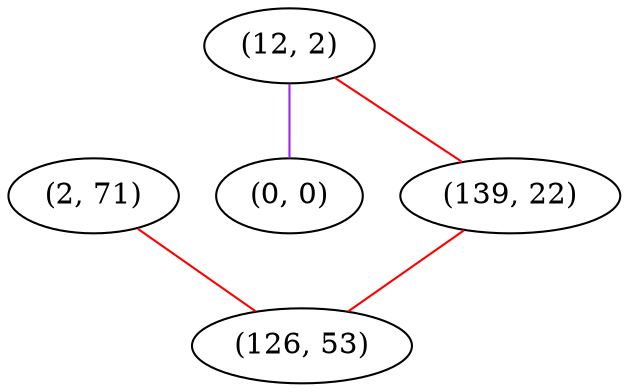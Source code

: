 graph "" {
"(2, 71)";
"(12, 2)";
"(0, 0)";
"(139, 22)";
"(126, 53)";
"(2, 71)" -- "(126, 53)"  [color=red, key=0, weight=1];
"(12, 2)" -- "(0, 0)"  [color=purple, key=0, weight=4];
"(12, 2)" -- "(139, 22)"  [color=red, key=0, weight=1];
"(139, 22)" -- "(126, 53)"  [color=red, key=0, weight=1];
}
